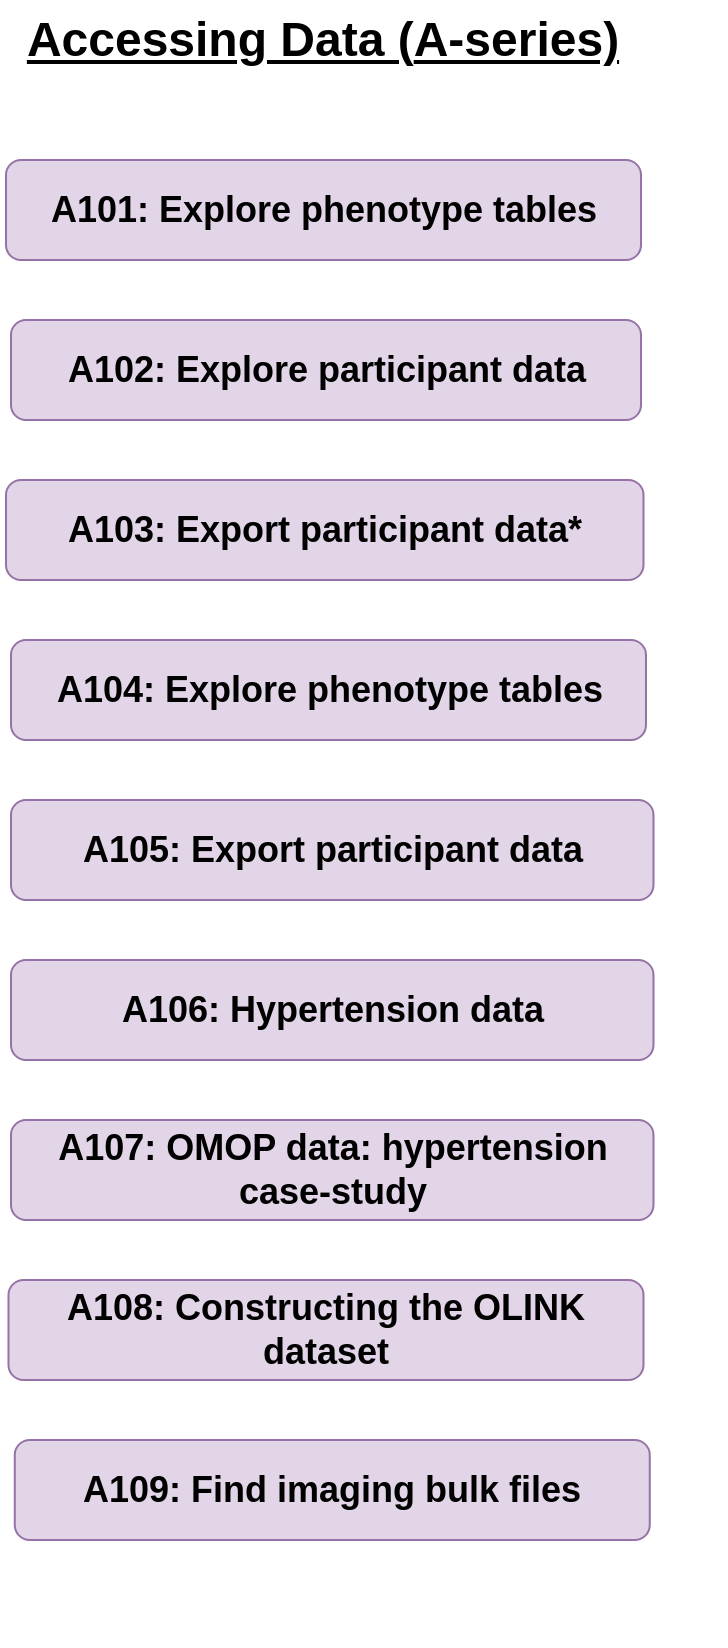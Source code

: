 <mxfile version="24.5.3" type="device">
  <diagram id="C5RBs43oDa-KdzZeNtuy" name="Page-1">
    <mxGraphModel dx="1098" dy="828" grid="1" gridSize="10" guides="1" tooltips="1" connect="1" arrows="1" fold="1" page="1" pageScale="1" pageWidth="1169" pageHeight="827" math="0" shadow="0">
      <root>
        <mxCell id="WIyWlLk6GJQsqaUBKTNV-0" />
        <mxCell id="WIyWlLk6GJQsqaUBKTNV-1" parent="WIyWlLk6GJQsqaUBKTNV-0" />
        <mxCell id="utWPcHmu2K7LS_2S_HRB-1" value="&lt;font style=&quot;font-size: 24px;&quot;&gt;&lt;b style=&quot;&quot;&gt;&lt;u style=&quot;&quot;&gt;&lt;font style=&quot;font-size: 24px;&quot;&gt;Accessing Data (&lt;/font&gt;&lt;/u&gt;&lt;/b&gt;&lt;b style=&quot;background-color: initial;&quot;&gt;&lt;u style=&quot;&quot;&gt;A-series)&lt;/u&gt;&lt;/b&gt;&lt;/font&gt;" style="text;html=1;align=center;verticalAlign=middle;resizable=0;points=[];autosize=1;strokeColor=none;fillColor=none;fontSize=14;" parent="WIyWlLk6GJQsqaUBKTNV-1" vertex="1">
          <mxGeometry x="397.5" y="40" width="320" height="40" as="geometry" />
        </mxCell>
        <mxCell id="qkU0JbKQ6EuipafsIjLe-33" value="&lt;p data-pm-slice=&quot;1 1 [&amp;quot;body&amp;quot;,null]&quot;&gt;&lt;font size=&quot;1&quot; style=&quot;&quot; color=&quot;#000000&quot;&gt;&lt;b style=&quot;font-size: 18px;&quot;&gt;A101: Explore phenotype tables&lt;/b&gt;&lt;/font&gt;&lt;/p&gt;" style="whiteSpace=wrap;html=1;fillColor=#e1d5e7;strokeColor=#9673a6;rounded=1;" parent="WIyWlLk6GJQsqaUBKTNV-1" vertex="1">
          <mxGeometry x="400" y="120" width="317.5" height="50" as="geometry" />
        </mxCell>
        <mxCell id="qkU0JbKQ6EuipafsIjLe-34" value="&lt;p data-pm-slice=&quot;1 1 [&amp;quot;body&amp;quot;,null]&quot;&gt;&lt;b&gt;&lt;font style=&quot;font-size: 18px;&quot; color=&quot;#000000&quot;&gt;A102: Explore participant data&lt;/font&gt;&lt;/b&gt;&lt;/p&gt;" style="whiteSpace=wrap;html=1;fillColor=#e1d5e7;strokeColor=#9673a6;rounded=1;" parent="WIyWlLk6GJQsqaUBKTNV-1" vertex="1">
          <mxGeometry x="402.5" y="200" width="315" height="50" as="geometry" />
        </mxCell>
        <mxCell id="qkU0JbKQ6EuipafsIjLe-35" value="&lt;p data-pm-slice=&quot;1 1 [&amp;quot;body&amp;quot;,null]&quot;&gt;&lt;b&gt;&lt;font style=&quot;font-size: 18px;&quot; color=&quot;#000000&quot;&gt;A103: Export participant data*&lt;/font&gt;&lt;/b&gt;&lt;/p&gt;" style="whiteSpace=wrap;html=1;fillColor=#e1d5e7;strokeColor=#9673a6;rounded=1;" parent="WIyWlLk6GJQsqaUBKTNV-1" vertex="1">
          <mxGeometry x="400" y="280" width="318.75" height="50" as="geometry" />
        </mxCell>
        <mxCell id="qkU0JbKQ6EuipafsIjLe-36" value="&lt;p data-pm-slice=&quot;1 1 [&amp;quot;body&amp;quot;,null]&quot;&gt;&lt;b&gt;&lt;font style=&quot;font-size: 18px;&quot; color=&quot;#000000&quot;&gt;A104: Explore phenotype tables&lt;/font&gt;&lt;/b&gt;&lt;/p&gt;" style="whiteSpace=wrap;html=1;fillColor=#e1d5e7;strokeColor=#9673a6;rounded=1;" parent="WIyWlLk6GJQsqaUBKTNV-1" vertex="1">
          <mxGeometry x="402.5" y="360" width="317.5" height="50" as="geometry" />
        </mxCell>
        <mxCell id="qkU0JbKQ6EuipafsIjLe-37" value="&lt;p data-pm-slice=&quot;1 1 [&amp;quot;body&amp;quot;,null]&quot;&gt;&lt;b&gt;&lt;font style=&quot;font-size: 18px;&quot; color=&quot;#000000&quot;&gt;A105: Export participant data&lt;/font&gt;&lt;/b&gt;&lt;/p&gt;" style="whiteSpace=wrap;html=1;fillColor=#e1d5e7;strokeColor=#9673a6;rounded=1;" parent="WIyWlLk6GJQsqaUBKTNV-1" vertex="1">
          <mxGeometry x="402.5" y="440" width="321.25" height="50" as="geometry" />
        </mxCell>
        <mxCell id="-CC2sMJTHef0MXigFTxT-0" value="&lt;p style=&quot;font-size: 18px;&quot; data-pm-slice=&quot;1 1 [&amp;quot;body&amp;quot;,null]&quot;&gt;&lt;b&gt;&lt;font style=&quot;font-size: 18px;&quot; color=&quot;#000000&quot;&gt;A107: &lt;/font&gt;&lt;span style=&quot;background-color: initial;&quot;&gt;OMOP data: hypertension case-study&lt;/span&gt;&lt;/b&gt;&lt;/p&gt;" style="whiteSpace=wrap;html=1;fillColor=#e1d5e7;strokeColor=#9673a6;rounded=1;" parent="WIyWlLk6GJQsqaUBKTNV-1" vertex="1">
          <mxGeometry x="402.5" y="600" width="321.25" height="50" as="geometry" />
        </mxCell>
        <mxCell id="cBM6i3Q44ZDb_svsSfaw-12" value="&lt;p data-pm-slice=&quot;1 1 [&amp;quot;body&amp;quot;,null]&quot;&gt;&lt;b&gt;&lt;font style=&quot;font-size: 18px;&quot; color=&quot;#000000&quot;&gt;A106: Hypertension data&lt;/font&gt;&lt;/b&gt;&lt;/p&gt;" style="whiteSpace=wrap;html=1;fillColor=#e1d5e7;strokeColor=#9673a6;rounded=1;" parent="WIyWlLk6GJQsqaUBKTNV-1" vertex="1">
          <mxGeometry x="402.5" y="520" width="321.25" height="50" as="geometry" />
        </mxCell>
        <mxCell id="cBM6i3Q44ZDb_svsSfaw-13" value="&lt;p style=&quot;&quot; data-pm-slice=&quot;1 1 [&amp;quot;body&amp;quot;,null]&quot;&gt;&lt;b style=&quot;&quot;&gt;&lt;font style=&quot;font-size: 18px;&quot; color=&quot;#000000&quot;&gt;A108: Constructing the OLINK dataset&lt;/font&gt;&lt;/b&gt;&lt;/p&gt;" style="whiteSpace=wrap;html=1;fillColor=#e1d5e7;strokeColor=#9673a6;rounded=1;" parent="WIyWlLk6GJQsqaUBKTNV-1" vertex="1">
          <mxGeometry x="401.25" y="680" width="317.5" height="50" as="geometry" />
        </mxCell>
        <mxCell id="HeJSG9g4FQdalp3eTaOC-0" value="&lt;p style=&quot;&quot; data-pm-slice=&quot;1 1 [&amp;quot;body&amp;quot;,null]&quot;&gt;&lt;b style=&quot;&quot;&gt;&lt;font style=&quot;font-size: 18px;&quot; color=&quot;#000000&quot;&gt;A109: Find imaging bulk files&lt;/font&gt;&lt;/b&gt;&lt;/p&gt;" style="whiteSpace=wrap;html=1;fillColor=#e1d5e7;strokeColor=#9673a6;rounded=1;" vertex="1" parent="WIyWlLk6GJQsqaUBKTNV-1">
          <mxGeometry x="404.38" y="760" width="317.5" height="50" as="geometry" />
        </mxCell>
        <mxCell id="HeJSG9g4FQdalp3eTaOC-1" value="&lt;div&gt;&lt;br&gt;&lt;/div&gt;&lt;div&gt;&lt;br&gt;&lt;/div&gt;&lt;div&gt;&lt;br&gt;&lt;/div&gt;&lt;div&gt;&lt;br&gt;&lt;/div&gt;&lt;div&gt;&lt;br&gt;&lt;/div&gt;&lt;div&gt;&lt;br&gt;&lt;/div&gt;&lt;div&gt;&lt;br&gt;&lt;/div&gt;&lt;div&gt;&lt;br&gt;&lt;/div&gt;&lt;div&gt;&lt;br&gt;&lt;/div&gt;&lt;div&gt;&lt;br&gt;&lt;/div&gt;" style="text;html=1;align=center;verticalAlign=middle;resizable=0;points=[];autosize=1;strokeColor=none;fillColor=none;" vertex="1" parent="WIyWlLk6GJQsqaUBKTNV-1">
          <mxGeometry x="740" y="703" width="20" height="160" as="geometry" />
        </mxCell>
      </root>
    </mxGraphModel>
  </diagram>
</mxfile>
